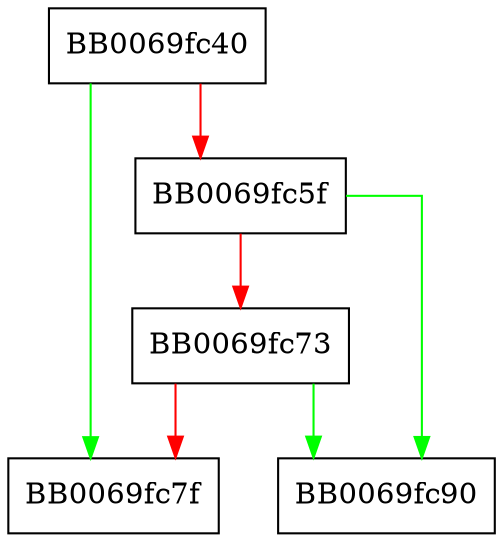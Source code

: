digraph camellia_cbc_cts_get_ctx_params {
  node [shape="box"];
  graph [splines=ortho];
  BB0069fc40 -> BB0069fc7f [color="green"];
  BB0069fc40 -> BB0069fc5f [color="red"];
  BB0069fc5f -> BB0069fc90 [color="green"];
  BB0069fc5f -> BB0069fc73 [color="red"];
  BB0069fc73 -> BB0069fc90 [color="green"];
  BB0069fc73 -> BB0069fc7f [color="red"];
}
